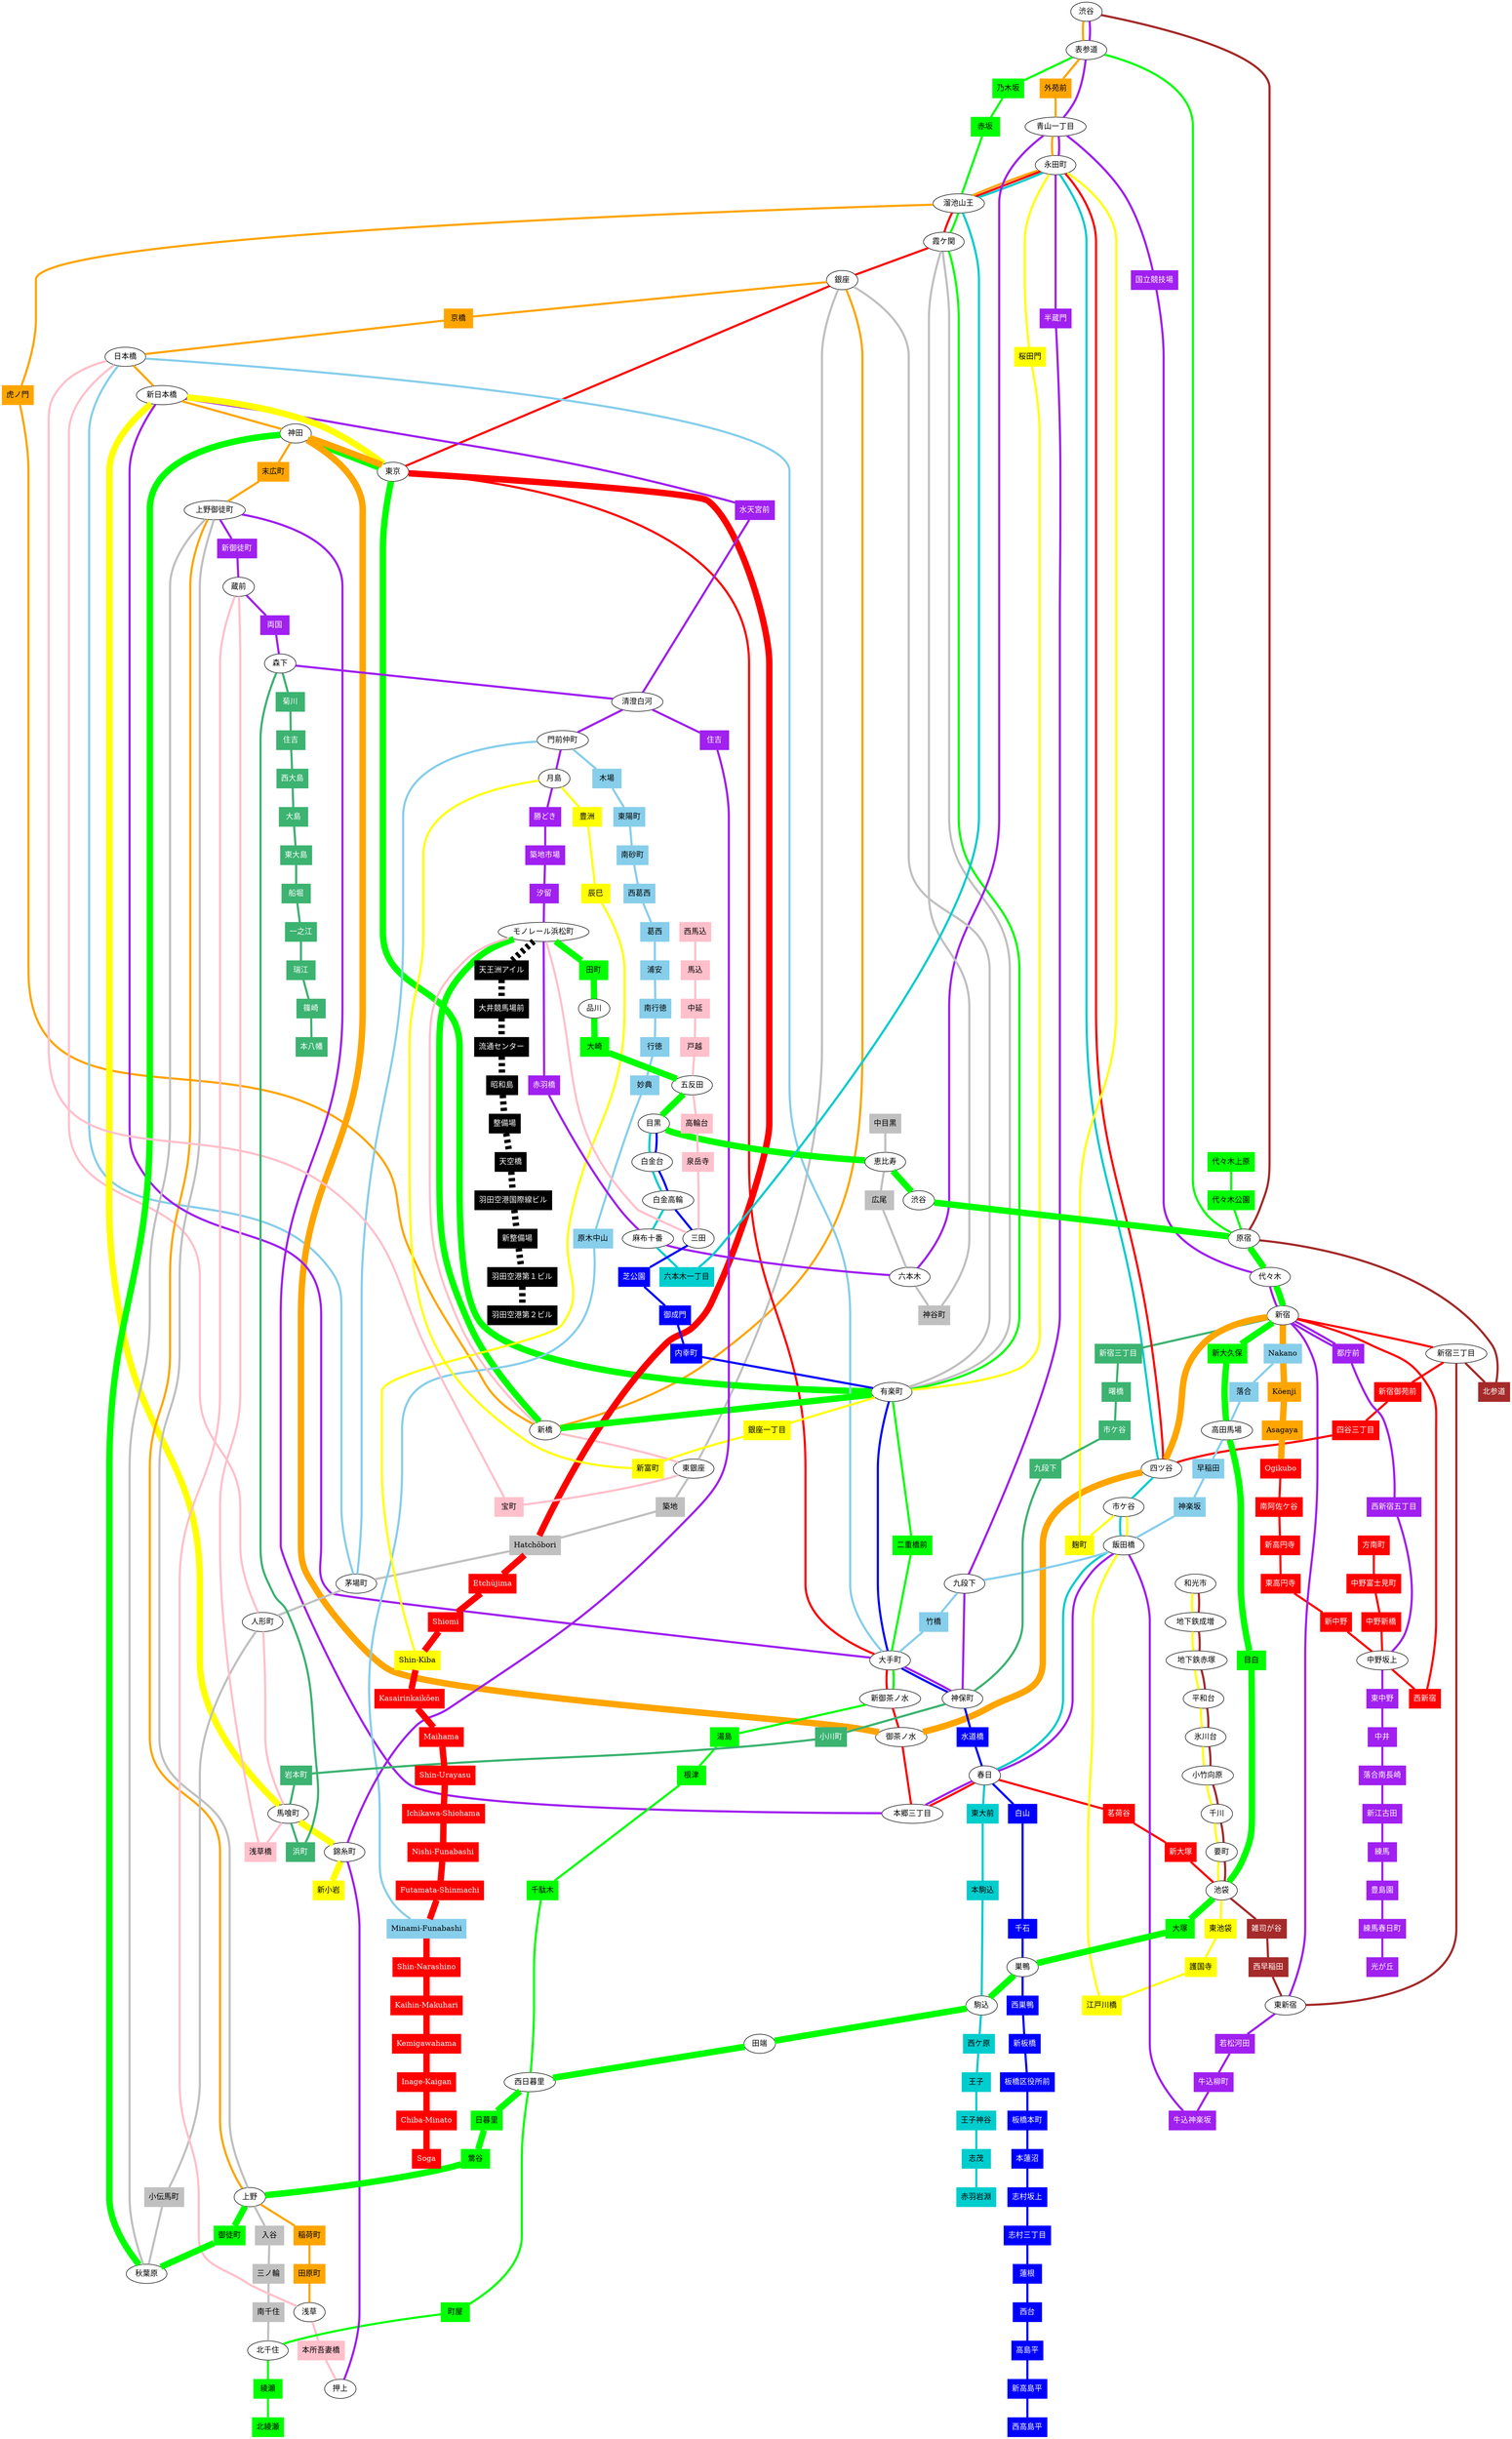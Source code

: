 // Tokyo Metro
// https://en.wikipedia.org/wiki/Tokyo_Metro

// Line                               | Code | Color   |
// -----------------------------------+------+---------+
// No 3:  Ginza Line                  | G    | orange  |
// No 4:  Marunouchi Line             | M    | red     |
// No 4:  Marunouchi Line Branch Line | m    | red     |
// No 2:  Hibiya Line                 | H    | gray    |
// No 5:  Tōzai Line                  | T    | skyblue |
// No 9:  Chiyoda Line                | C    | green   |
// No 8:  Yūrakuchō Line              | Y    | yellow  |
// No 11: Hanzōmon Line               | Z    | purple  |
// No 7:  Namboku Line                | N    | cyan3   |
// No 13: Fukutoshin Line             | F    | brown   |

// Toei
// https://en.wikipedia.org/wiki/Tokyo_Metropolitan_Bureau_of_Transportation

// Line                 | Code | Color          |
// ---------------------+------+----------------+
// No 1:  Asakusa Line  | A    | pink           |
// No 6:  Mita Line     | I    | blue           |
// No 10: Shinjuku Line | S    | mediumseagreen |
// No 12: Ōedo Line     | E    | purple         |

// Yamanote Line
// https://en.wikipedia.org/wiki/Yamanote_Line

// Line              | Code   | Color |
// ------------------+--------+-------+
// Yamanote Line     | JREY   | green |
// Tōhoku Main Line  | JREYTH | green |
// Tokaido Main Line | JREYTK | green |

// Tokyo Monorail
// https://en.wikipedia.org/wiki/Tokyo_Monorail

// Chūō Line (Rapid)
// https://en.wikipedia.org/wiki/Ch%C5%AB%C5%8D_Line_(Rapid)

// Sōbu Line (Rapid)
// https://en.wikipedia.org/wiki/S%C5%8Dbu_Line_(Rapid)

// TODO:

// Keikyū Airport Line
// https://en.wikipedia.org/wiki/Keiky%C5%AB_Airport_Line

// Tōkyū Dentetsu
// https://en.wikipedia.org/wiki/Tokyu_Corporation

// Yurikamome
// https://en.wikipedia.org/wiki/Yurikamome

graph tokyo_metro {
    node [shape=box, style=filled]
    edge [penwidth=4]

    //=============//
    // Tokyo Metro //
    //=============//

    // No 3: Ginza Line
    node [color=orange, fontcolor=black]
    G01_F16_JREY06_Z01 [label="渋谷", shape=ellipse, color=black, fontcolor=black, fillcolor=white]
    C04_G02_Z02 [label="表参道", shape=ellipse, color=black, fontcolor=black, fillcolor=white]
    G03 [label="外苑前"]
    E24_G04_Z03 [label="青山一丁目", shape=ellipse, color=black, fontcolor=black, fillcolor=white]
    M13_N07_G05_Y16_Z04 [label="赤坂見附", shape=ellipse, color=black, fontcolor=black, fillcolor=white]
    C07_G06_M14_N06 [label="溜池山王", shape=ellipse, color=black, fontcolor=black, fillcolor=white]
    G07 [label="虎ノ門"]
    A10_G08_JREYTK03 [label="新橋", shape=ellipse, color=black, fontcolor=black, fillcolor=white]
    G09_H08_M16 [label="銀座", shape=ellipse, color=black, fontcolor=black, fillcolor=white]
    G10 [label="京橋"]
    A13_G11_T10 [label="日本橋", shape=ellipse, color=black, fontcolor=black, fillcolor=white]
    G12_SB02_Z09 [label="三越前", shape=ellipse, color=black, fontcolor=black, fillcolor=white]
    CH02_G13_JREYTH08 [label="神田", shape=ellipse, color=black, fontcolor=black, fillcolor=white]
    G14 [label="末広町"]
    E09_G15_H16 [label="上野広小路", shape=ellipse, color=black, fontcolor=black, fillcolor=white]
    G16_H17_JREYTH05 [label="上野", shape=ellipse, color=black, fontcolor=black, fillcolor=white]
    G17 [label="稲荷町"]
    G18 [label="田原町"]
    A18_G19 [label="浅草", shape=ellipse, color=black, fontcolor=black, fillcolor=white]

    edge [color=orange]
    G01_F16_JREY06_Z01 -- C04_G02_Z02 -- G03 -- E24_G04_Z03 -- M13_N07_G05_Y16_Z04 -- C07_G06_M14_N06 -- G07 -- A10_G08_JREYTK03 -- G09_H08_M16 -- G10 -- A13_G11_T10 -- G12_SB02_Z09 -- CH02_G13_JREYTH08 -- G14 -- E09_G15_H16 -- G16_H17_JREYTH05 -- G17 -- G18 -- A18_G19

    // No 4: Marunouchi Line
    node [color=red, fontcolor=white]
    CH09_M01 [label="荻窪"]
    M02 [label="南阿佐ケ谷"]
    M03 [label="新高円寺"]
    M04 [label="東高円寺"]
    M05 [label="新中野"]
    E30_M06 [label="中野坂上", shape=ellipse, color=black, fontcolor=black, fillcolor=white]
    M07 [label="西新宿"]
    CH05_E01_E27_JREY09_M08_S01 [label="新宿", shape=ellipse, color=black, fontcolor=black, fillcolor=white]
    F13_M09 [label="新宿三丁目", shape=ellipse, color=black, fontcolor=black, fillcolor=white]
    M10 [label="新宿御苑前"]
    M11 [label="四谷三丁目"]
    CH04_M12_N08 [label="四ツ谷", shape=ellipse, color=black, fontcolor=black, fillcolor=white]
    M13_N07_G05_Y16_Z04 [label="赤坂見附", shape=ellipse, color=black, fontcolor=black, fillcolor=white]
    C07_G06_M14_N06 [label="国会議事堂前", shape=ellipse, color=black, fontcolor=black, fillcolor=white]
    C08_H06_M15 [label="霞ケ関", shape=ellipse, color=black, fontcolor=black, fillcolor=white]
    G09_H08_M16 [label="銀座", shape=ellipse, color=black, fontcolor=black, fillcolor=white]
    CH01_JREK01_JREYTH09_JREYTK01_M17_SB01 [label="東京", shape=ellipse, color=black, fontcolor=black, fillcolor=white]
    C11_I09_M18_T09_Z08 [label="大手町", shape=ellipse, color=black, fontcolor=black, fillcolor=white]
    C12_M19 [label="淡路町", shape=ellipse, color=black, fontcolor=black, fillcolor=white]
    CH03_M20 [label="御茶ノ水"]
    E08_M21 [label="本郷三丁目", shape=ellipse, color=black, fontcolor=black, fillcolor=white]
    E07_I12_M22_N11 [label="後楽園", shape=ellipse, color=black, fontcolor=black, fillcolor=white]
    M23 [label="茗荷谷"]
    M24 [label="新大塚"]
    F09_JREY13_M25_Y09 [label="池袋", shape=ellipse, color=black, fontcolor=black, fillcolor=white]

    edge [color=red]
    CH09_M01 -- M02 -- M03 -- M04 -- M05 -- E30_M06 -- M07 -- CH05_E01_E27_JREY09_M08_S01 -- F13_M09 -- M10 -- M11 -- CH04_M12_N08 -- M13_N07_G05_Y16_Z04 -- C07_G06_M14_N06 -- C08_H06_M15 -- G09_H08_M16 -- CH01_JREK01_JREYTH09_JREYTK01_M17_SB01 -- C11_I09_M18_T09_Z08 -- C12_M19 -- CH03_M20 -- E08_M21 -- E07_I12_M22_N11 -- M23 -- M24 -- F09_JREY13_M25_Y09

    // No 4: Marunouchi Line Branch Line
    node [color=red, fontcolor=white]
    m03 [label="方南町"]
    m04 [label="中野富士見町"]
    m05 [label="中野新橋"]
    E30_M06 [label="中野坂上", shape=ellipse, color=black, fontcolor=black, fillcolor=white]

    edge [color=red]
    m03 -- m04 -- m05 -- E30_M06

    // No 2: Hibiya Line
    node [color=gray, fontcolor=black]
    H01 [label="中目黒"]
    H02_JREY05 [label="恵比寿", shape=ellipse, color=black, fontcolor=black, fillcolor=white]
    H03 [label="広尾"]
    E23_H04 [label="六本木", shape=ellipse, color=black, fontcolor=black, fillcolor=white]
    H05 [label="神谷町"]
    C08_H06_M15 [label="霞ケ関", shape=ellipse, color=black, fontcolor=black, fillcolor=white]
    C09_H07_I08_JREYTK02_Y18 [label="日比谷", shape=ellipse, color=black, fontcolor=black, fillcolor=white]
    G09_H08_M16 [label="銀座", shape=ellipse, color=black, fontcolor=black, fillcolor=white]
    A11_H09 [label="東銀座", shape=ellipse, color=black, fontcolor=black, fillcolor=white]
    H10 [label="築地"]
    H11_JREK02 [label="八丁堀"]
    H12_T11 [label="茅場町", shape=ellipse, color=black, fontcolor=black, fillcolor=white]
    A14_H13 [label="人形町", shape=ellipse, color=black, fontcolor=black, fillcolor=white]
    H14 [label="小伝馬町"]
    H15_JREYTH07 [label="秋葉原", shape=ellipse, color=black, fontcolor=black, fillcolor=white]
    E09_G15_H16 [label="仲御徒町", shape=ellipse, color=black, fontcolor=black, fillcolor=white]
    G16_H17_JREYTH05 [label="上野", shape=ellipse, color=black, fontcolor=black, fillcolor=white]
    H18 [label="入谷"]
    H19 [label="三ノ輪"]
    H20 [label="南千住"]
    C18_H21 [label="北千住", shape=ellipse, color=black, fontcolor=black, fillcolor=white]

    edge [color=gray]
    H01 -- H02_JREY05 -- H03 -- E23_H04 -- H05 -- C08_H06_M15 -- C09_H07_I08_JREYTK02_Y18 -- G09_H08_M16 -- A11_H09 -- H10 -- H11_JREK02 -- H12_T11 -- A14_H13 -- H14 -- H15_JREYTH07 -- E09_G15_H16 -- G16_H17_JREYTH05 -- H18 -- H19 -- H20 -- C18_H21

    // No 5: Tōzai Line
    node [color=skyblue, fontcolor=black]
    CH06_T01 [label="中野"]
    T02 [label="落合"]
    JREY11_T03 [label="高田馬場", shape=ellipse, color=black, fontcolor=black, fillcolor=white]
    T04 [label="早稲田"]
    T05 [label="神楽坂"]
    E06_N10_T06_Y13 [label="飯田橋", shape=ellipse, color=black, fontcolor=black, fillcolor=white]
    T07_Z06 [label="九段下", shape=ellipse, color=black, fontcolor=black, fillcolor=white]
    T08 [label="竹橋"]
    C11_I09_M18_T09_Z08 [label="大手町", shape=ellipse, color=black, fontcolor=black, fillcolor=white]
    A13_G11_T10 [label="日本橋", shape=ellipse, color=black, fontcolor=black, fillcolor=white]
    H12_T11 [label="茅場町", shape=ellipse, color=black, fontcolor=black, fillcolor=white]
    E15_T12 [label="門前仲町", shape=ellipse, color=black, fontcolor=black, fillcolor=white]
    T13 [label="木場"]
    T14 [label="東陽町"]
    T15 [label="南砂町"]
    T16 [label="西葛西"]
    T17 [label="葛西"]
    T18 [label="浦安"]
    T19 [label="南行徳"]
    T20 [label="行徳"]
    T21 [label="妙典"]
    T22 [label="原木中山"]
    JREK12_T23 [label="西船橋"]

    edge [color=skyblue]
    CH06_T01 -- T02 -- JREY11_T03 -- T04 -- T05 -- E06_N10_T06_Y13 -- T07_Z06 -- T08 -- C11_I09_M18_T09_Z08 -- A13_G11_T10 -- H12_T11 -- E15_T12 -- T13 -- T14 -- T15 -- T16 -- T17 -- T18 -- T19 -- T20 -- T21 -- T22 -- JREK12_T23

    // No 9: Chiyoda Line
    node [color=green, fontcolor=black]
    C01 [label="代々木上原"]
    C02 [label="代々木公園"]
    C03_F15_JREY07 [label="明治神宮前", shape=ellipse, color=black, fontcolor=black, fillcolor=white]
    C04_G02_Z02 [label="表参道", shape=ellipse, color=black, fontcolor=black, fillcolor=white]
    C05 [label="乃木坂"]
    C06 [label="赤坂"]
    C07_G06_M14_N06 [label="国会議事堂前", shape=ellipse, color=black, fontcolor=black, fillcolor=white]
    C08_H06_M15 [label="霞ケ関", shape=ellipse, color=black, fontcolor=black, fillcolor=white]
    C09_H07_I08_JREYTK02_Y18 [label="日比谷", shape=ellipse, color=black, fontcolor=black, fillcolor=white]
    C10 [label="二重橋前"]
    C11_I09_M18_T09_Z08 [label="大手町", shape=ellipse, color=black, fontcolor=black, fillcolor=white]
    C12_M19 [label="新御茶ノ水", shape=ellipse, color=black, fontcolor=black, fillcolor=white]
    C13 [label="湯島"]
    C14 [label="根津"]
    C15 [label="千駄木"]
    C16_JREYTH02 [label="西日暮里", shape=ellipse, color=black, fontcolor=black, fillcolor=white]
    C17 [label="町屋"]
    C18_H21 [label="北千住", shape=ellipse, color=black, fontcolor=black, fillcolor=white]
    C19 [label="綾瀬"]
    C20 [label="北綾瀬"]

    edge [color=green]
    C01 -- C02 -- C03_F15_JREY07 -- C04_G02_Z02 -- C05 -- C06 -- C07_G06_M14_N06 -- C08_H06_M15 -- C09_H07_I08_JREYTK02_Y18 -- C10 -- C11_I09_M18_T09_Z08 -- C12_M19 -- C13 -- C14 -- C15 -- C16_JREYTH02 -- C17 -- C18_H21 -- C19 -- C20

    // No 8: Yūrakuchō Line
    node [color=yellow, fontcolor=black]
    F01_Y01 [label="和光市", shape=ellipse, color=black, fontcolor=black, fillcolor=white]
    F02_Y02 [label="地下鉄成増", shape=ellipse, color=black, fontcolor=black, fillcolor=white]
    F03_Y03 [label="地下鉄赤塚", shape=ellipse, color=black, fontcolor=black, fillcolor=white]
    F04_Y04 [label="平和台", shape=ellipse, color=black, fontcolor=black, fillcolor=white]
    F05_Y05 [label="氷川台", shape=ellipse, color=black, fontcolor=black, fillcolor=white]
    F06_Y06 [label="小竹向原", shape=ellipse, color=black, fontcolor=black, fillcolor=white]
    F07_Y07 [label="千川", shape=ellipse, color=black, fontcolor=black, fillcolor=white]
    F08_Y08 [label="要町", shape=ellipse, color=black, fontcolor=black, fillcolor=white]
    F09_JREY13_M25_Y09 [label="池袋", shape=ellipse, color=black, fontcolor=black, fillcolor=white]
    Y10 [label="東池袋"]
    Y11 [label="護国寺"]
    Y12 [label="江戸川橋"]
    E06_N10_T06_Y13 [label="飯田橋", shape=ellipse, color=black, fontcolor=black, fillcolor=white]
    N09_Y14 [label="市ヶ谷", shape=ellipse, color=black, fontcolor=black, fillcolor=white]
    Y15 [label="麹町"]
    M13_N07_G05_Y16_Z04 [label="永田町", shape=ellipse, color=black, fontcolor=black, fillcolor=white]
    Y17 [label="桜田門"]
    C09_H07_I08_JREYTK02_Y18 [label="有楽町", shape=ellipse, color=black, fontcolor=black, fillcolor=white]
    Y19 [label="銀座一丁目"]
    Y20 [label="新富町"]
    E16_Y21 [label="月島", shape=ellipse, color=black, fontcolor=black, fillcolor=white]
    Y22 [label="豊洲"]
    Y23 [label="辰巳"]
    JREK05_Y24 [label="新木場"]

    edge [color=yellow]
    F01_Y01 -- F02_Y02 -- F03_Y03 -- F04_Y04 -- F05_Y05 -- F06_Y06 -- F07_Y07 -- F08_Y08 -- F09_JREY13_M25_Y09 -- Y10 -- Y11 -- Y12 -- E06_N10_T06_Y13 -- N09_Y14 -- Y15 -- M13_N07_G05_Y16_Z04 -- Y17 -- C09_H07_I08_JREYTK02_Y18 -- Y19 -- Y20 -- E16_Y21 -- Y22 -- Y23 -- JREK05_Y24

    // No 11: Hanzōmon Line
    node [color=purple, fontcolor=white]
    G01_F16_JREY06_Z01 [label="渋谷", shape=ellipse, color=black, fontcolor=black, fillcolor=white]
    C04_G02_Z02 [label="表参道", shape=ellipse, color=black, fontcolor=black, fillcolor=white]
    E24_G04_Z03 [label="青山一丁目", shape=ellipse, color=black, fontcolor=black, fillcolor=white]
    M13_N07_G05_Y16_Z04 [label="永田町", shape=ellipse, color=black, fontcolor=black, fillcolor=white]
    Z05 [label="半蔵門"]
    T07_Z06 [label="九段下", shape=ellipse, color=black, fontcolor=black, fillcolor=white]
    I10_S06_Z07 [label="神保町", shape=ellipse, color=black, fontcolor=black, fillcolor=white]
    C11_I09_M18_T09_Z08 [label="大手町", shape=ellipse, color=black, fontcolor=black, fillcolor=white]
    G12_SB02_Z09 [label="三越前", shape=ellipse, color=black, fontcolor=black, fillcolor=white]
    Z10 [label="水天宮前"]
    E14_Z11 [label="清澄白河", shape=ellipse, color=black, fontcolor=black, fillcolor=white]
    Z12 [label="住吉"]
    SB04_Z13 [label="錦糸町"]
    A20_Z14 [label="押上", shape=ellipse, color=black, fontcolor=black, fillcolor=white]

    edge [color=purple]
    G01_F16_JREY06_Z01 -- C04_G02_Z02 -- E24_G04_Z03 -- M13_N07_G05_Y16_Z04 -- Z05 -- T07_Z06 -- I10_S06_Z07 -- C11_I09_M18_T09_Z08 -- G12_SB02_Z09 -- Z10 -- E14_Z11 -- Z12 -- SB04_Z13 -- A20_Z14

    // No 7: Namboku Line
    node [color=cyan3, fontcolor=black]
    I01_JREY04_N01 [label="目黒", shape=ellipse, color=black, fontcolor=black, fillcolor=white]
    I02_N02 [label="白金台", shape=ellipse, color=black, fontcolor=black, fillcolor=white]
    I03_N03 [label="白金高輪", shape=ellipse, color=black, fontcolor=black, fillcolor=white]
    E22_N04 [label="麻布十番", shape=ellipse, color=black, fontcolor=black, fillcolor=white]
    N05 [label="六本木一丁目"]
    C07_G06_M14_N06 [label="溜池山王", shape=ellipse, color=black, fontcolor=black, fillcolor=white]
    M13_N07_G05_Y16_Z04 [label="永田町", shape=ellipse, color=black, fontcolor=black, fillcolor=white]
    CH04_M12_N08 [label="四ツ谷", shape=ellipse, color=black, fontcolor=black, fillcolor=white]
    N09_Y14 [label="市ケ谷", shape=ellipse, color=black, fontcolor=black, fillcolor=white]
    E06_N10_T06_Y13 [label="飯田橋", shape=ellipse, color=black, fontcolor=black, fillcolor=white]
    E07_I12_M22_N11 [label="後楽園", shape=ellipse, color=black, fontcolor=black, fillcolor=white]
    N12 [label="東大前"]
    N13 [label="本駒込"]
    JREY16_N14 [label="駒込", shape=ellipse, color=black, fontcolor=black, fillcolor=white]
    N15 [label="西ケ原"]
    N16 [label="王子"]
    N17 [label="王子神谷"]
    N18 [label="志茂"]
    N19 [label="赤羽岩淵"]

    edge [color=cyan3]
    I01_JREY04_N01 -- I02_N02 -- I03_N03 -- E22_N04 -- N05 -- C07_G06_M14_N06 -- M13_N07_G05_Y16_Z04 -- CH04_M12_N08 -- N09_Y14 -- E06_N10_T06_Y13 -- E07_I12_M22_N11 -- N12 -- N13 -- JREY16_N14 -- N15 -- N16 -- N17 -- N18 -- N19

    // No 13: Fukutoshin Line
    node [color=brown, fontcolor=white]
    F01_Y01 [label="和光市", shape=ellipse, color=black, fontcolor=black, fillcolor=white]
    F02_Y02 [label="地下鉄成増", shape=ellipse, color=black, fontcolor=black, fillcolor=white]
    F03_Y03 [label="地下鉄赤塚", shape=ellipse, color=black, fontcolor=black, fillcolor=white]
    F04_Y04 [label="平和台", shape=ellipse, color=black, fontcolor=black, fillcolor=white]
    F05_Y05 [label="氷川台", shape=ellipse, color=black, fontcolor=black, fillcolor=white]
    F06_Y06 [label="小竹向原", shape=ellipse, color=black, fontcolor=black, fillcolor=white]
    F07_Y07 [label="千川", shape=ellipse, color=black, fontcolor=black, fillcolor=white]
    F08_Y08 [label="要町", shape=ellipse, color=black, fontcolor=black, fillcolor=white]
    F09_JREY13_M25_Y09 [label="池袋", shape=ellipse, color=black, fontcolor=black, fillcolor=white]
    F10 [label="雑司が谷"]
    F11 [label="西早稲田"]
    E02_F12 [label="東新宿", shape=ellipse, color=black, fontcolor=black, fillcolor=white]
    F13_M09 [label="新宿三丁目", shape=ellipse, color=black, fontcolor=black, fillcolor=white]
    F14 [label="北参道"]
    C03_F15_JREY07 [label="明治神宮前", shape=ellipse, color=black, fontcolor=black, fillcolor=white]
    G01_F16_JREY06_Z01 [label="渋谷", shape=ellipse, color=black, fontcolor=black, fillcolor=white]

    edge [color=brown]
    F01_Y01 -- F02_Y02 -- F03_Y03 -- F04_Y04 -- F05_Y05 -- F06_Y06 -- F07_Y07 -- F08_Y08 -- F09_JREY13_M25_Y09 -- F10 -- F11 -- E02_F12 -- F13_M09 -- F14 -- C03_F15_JREY07 -- G01_F16_JREY06_Z01

    //======//
    // Toei //
    //======//

    // No 1: Asakusa Line
    node [color=pink, fontcolor=black]
    A01 [label="西馬込"]
    A02 [label="馬込"]
    A03 [label="中延"]
    A04 [label="戸越"]
    A05_JREY03 [label="五反田", shape=ellipse, color=black, fontcolor=black, fillcolor=white]
    A06 [label="高輪台"]
    A07 [label="泉岳寺"]
    A08_I04 [label="三田", shape=ellipse, color=black, fontcolor=black, fillcolor=white]
    A09_E20_JREYTK04_TM01 [label="大門", shape=ellipse, color=black, fontcolor=black, fillcolor=white]
    A10_G08_JREYTK03 [label="新橋", shape=ellipse, color=black, fontcolor=black, fillcolor=white]
    A11_H09 [label="東銀座", shape=ellipse, color=black, fontcolor=black, fillcolor=white]
    A12 [label="宝町"]
    A13_G11_T10 [label="日本橋", shape=ellipse, color=black, fontcolor=black, fillcolor=white]
    A14_H13 [label="人形町", shape=ellipse, color=black, fontcolor=black, fillcolor=white]
    A15_S09_SB03 [label="東日本橋", shape=ellipse, color=black, fontcolor=black, fillcolor=white]
    A16 [label="浅草橋"]
    A17_E11 [label="蔵前", shape=ellipse, color=black, fontcolor=black, fillcolor=white]
    A18_G19 [label="浅草", shape=ellipse, color=black, fontcolor=black, fillcolor=white]
    A19 [label="本所吾妻橋"]
    A20_Z14 [label="押上", shape=ellipse, color=black, fontcolor=black, fillcolor=white]

    edge [color=pink]
    A01 -- A02 -- A03 -- A04 -- A05_JREY03 -- A06 -- A07 -- A08_I04 -- A09_E20_JREYTK04_TM01 -- A10_G08_JREYTK03 -- A11_H09 -- A12 -- A13_G11_T10 -- A14_H13 -- A15_S09_SB03 -- A16 -- A17_E11 -- A18_G19 -- A19 -- A20_Z14

    // No 6: Mita Line
    node [color=blue, fontcolor=white]
    I01_JREY04_N01 [label="目黒", shape=ellipse, color=black, fontcolor=black, fillcolor=white]
    I02_N02 [label="白金台", shape=ellipse, color=black, fontcolor=black, fillcolor=white]
    I03_N03 [label="白金高輪", shape=ellipse, color=black, fontcolor=black, fillcolor=white]
    A08_I04 [label="三田", shape=ellipse, color=black, fontcolor=black, fillcolor=white]
    I05 [label="芝公園"]
    I06 [label="御成門"]
    I07 [label="内幸町"]
    C09_H07_I08_JREYTK02_Y18 [label="日比谷", shape=ellipse, color=black, fontcolor=black, fillcolor=white]
    C11_I09_M18_T09_Z08 [label="大手町", shape=ellipse, color=black, fontcolor=black, fillcolor=white]
    I10_S06_Z07 [label="神保町", shape=ellipse, color=black, fontcolor=black, fillcolor=white]
    I11 [label="水道橋"]
    E07_I12_M22_N11 [label="春日", shape=ellipse, color=black, fontcolor=black, fillcolor=white]
    I13 [label="白山"]
    I14 [label="千石"]
    I15_JREY15 [label="巣鴨", shape=ellipse, color=black, fontcolor=black, fillcolor=white]
    I16 [label="西巣鴨"]
    I17 [label="新板橋"]
    I18 [label="板橋区役所前"]
    I19 [label="板橋本町"]
    I20 [label="本蓮沼"]
    I21 [label="志村坂上"]
    I22 [label="志村三丁目"]
    I23 [label="蓮根"]
    I24 [label="西台"]
    I25 [label="高島平"]
    I26 [label="新高島平"]
    I27 [label="西高島平"]

    edge [color=blue]
    I01_JREY04_N01 -- I02_N02 -- I03_N03 -- A08_I04 -- I05 -- I06 -- I07 -- C09_H07_I08_JREYTK02_Y18 -- C11_I09_M18_T09_Z08 -- I10_S06_Z07 -- I11 -- E07_I12_M22_N11 -- I13 -- I14 -- I15_JREY15 -- I16 -- I17 -- I18 -- I19 -- I20 -- I21 -- I22 -- I23 -- I24 -- I25 -- I26 -- I27

    // No 10: Shinjuku Line
    node [color=mediumseagreen, fontcolor=white]
    CH05_E01_E27_JREY09_M08_S01 [label="新宿", shape=ellipse, color=black, fontcolor=black, fillcolor=white]
    S02 [label="新宿三丁目"]
    S03 [label="曙橋"]
    S04 [label="市ケ谷"]
    S05 [label="九段下"]
    I10_S06_Z07 [label="神保町", shape=ellipse, color=black, fontcolor=black, fillcolor=white]
    S07 [label="小川町"]
    S08 [label="岩本町"]
    A15_S09_SB03 [label="馬喰横山", shape=ellipse, color=black, fontcolor=black, fillcolor=white]
    S10 [label="浜町"]
    E13_S11 [label="森下", shape=ellipse, color=black, fontcolor=black, fillcolor=white]
    S12 [label="菊川"]
    S13 [label="住吉"]
    S14 [label="西大島"]
    S15 [label="大島"]
    S16 [label="東大島"]
    S17 [label="船堀"]
    S18 [label="一之江"]
    S19 [label="瑞江"]
    S20 [label="篠崎"]
    S21 [label="本八幡"]

    edge [color=mediumseagreen]
    CH05_E01_E27_JREY09_M08_S01 -- S02 -- S03 -- S04 -- S05 -- I10_S06_Z07 -- S07 -- S08 -- A15_S09_SB03 -- S10 -- E13_S11 -- S12 -- S13 -- S14 -- S15 -- S16 -- S17 -- S18 -- S19 -- S20 -- S21

    // No 12: Ōedo Line
    node [color=purple, fontcolor=white]
    E28 [label="都庁前"]
    CH05_E01_E27_JREY09_M08_S01 [label="新宿西口", shape=ellipse, color=black, fontcolor=black, fillcolor=white]
    E02_F12 [label="東新宿", shape=ellipse, color=black, fontcolor=black, fillcolor=white]
    E03 [label="若松河田"]
    E04 [label="牛込柳町"]
    E05 [label="牛込神楽坂"]
    E06_N10_T06_Y13 [label="飯田橋", shape=ellipse, color=black, fontcolor=black, fillcolor=white]
    E07_I12_M22_N11 [label="春日", shape=ellipse, color=black, fontcolor=black, fillcolor=white]
    E08_M21 [label="本郷三丁目", shape=ellipse, color=black, fontcolor=black, fillcolor=white]
    E09_G15_H16 [label="上野御徒町", shape=ellipse, color=black, fontcolor=black, fillcolor=white]
    E10 [label="新御徒町"]
    A17_E11 [label="蔵前", shape=ellipse, color=black, fontcolor=black, fillcolor=white]
    E12 [label="両国"]
    E13_S11 [label="森下", shape=ellipse, color=black, fontcolor=black, fillcolor=white]
    E14_Z11 [label="清澄白河", shape=ellipse, color=black, fontcolor=black, fillcolor=white]
    E15_T12 [label="門前仲町", shape=ellipse, color=black, fontcolor=black, fillcolor=white]
    E16_Y21 [label="月島", shape=ellipse, color=black, fontcolor=black, fillcolor=white]
    E17 [label="勝どき"]
    E18 [label="築地市場"]
    E19 [label="汐留"]
    A09_E20_JREYTK04_TM01 [label="大門", shape=ellipse, color=black, fontcolor=black, fillcolor=white]
    E21 [label="赤羽橋"]
    E22_N04 [label="麻布十番", shape=ellipse, color=black, fontcolor=black, fillcolor=white]
    E23_H04 [label="六本木", shape=ellipse, color=black, fontcolor=black, fillcolor=white]
    E24_G04_Z03 [label="青山一丁目", shape=ellipse, color=black, fontcolor=black, fillcolor=white]
    E25 [label="国立競技場"]
    E26_JREY08 [label="代々木", shape=ellipse, color=black, fontcolor=black, fillcolor=white]
    CH05_E01_E27_JREY09_M08_S01 [label="新宿", shape=ellipse, color=black, fontcolor=black, fillcolor=white]
    E28 [label="都庁前"]
    E29 [label="西新宿五丁目"]
    E30_M06 [label="中野坂上", shape=ellipse, color=black, fontcolor=black, fillcolor=white]
    E31 [label="東中野"]
    E32 [label="中井"]
    E33 [label="落合南長崎"]
    E34 [label="新江古田"]
    E35 [label="練馬"]
    E36 [label="豊島園"]
    E37 [label="練馬春日町"]
    E38 [label="光が丘"]

    edge [color=purple]
    E28 -- CH05_E01_E27_JREY09_M08_S01 -- E02_F12 -- E03 -- E04 -- E05 -- E06_N10_T06_Y13 -- E07_I12_M22_N11 -- E08_M21 -- E09_G15_H16 -- E10 -- A17_E11 -- E12 -- E13_S11 -- E14_Z11 -- E15_T12 -- E16_Y21 -- E17 -- E18 -- E19 -- A09_E20_JREYTK04_TM01 -- E21 -- E22_N04 -- E23_H04 -- E24_G04_Z03 -- E25 -- E26_JREY08 -- CH05_E01_E27_JREY09_M08_S01 -- E28 -- E29 -- E30_M06 -- E31 -- E32 -- E33 -- E34 -- E35 -- E36 -- E37 -- E38

    //=========//
    // JR East //
    //=========//

    // JR East: Yamanote Line
    node [color=green, fontcolor=black]
    JREY01_JREYTK06 [label="品川", shape=ellipse, color=black, fontcolor=black, fillcolor=white]
    JREY02 [label="大崎"]
    A05_JREY03 [label="五反田", shape=ellipse, color=black, fontcolor=black, fillcolor=white]
    I01_JREY04_N01 [label="目黒", shape=ellipse, color=black, fontcolor=black, fillcolor=white]
    H02_JREY05 [label="恵比寿", shape=ellipse, color=black, fontcolor=black, fillcolor=white]
    F16_G01_JREY06_Z01 [label="渋谷", shape=ellipse, color=black, fontcolor=black, fillcolor=white]
    C03_F15_JREY07 [label="原宿", shape=ellipse, color=black, fontcolor=black, fillcolor=white]
    E26_JREY08 [label="代々木", shape=ellipse, color=black, fontcolor=black, fillcolor=white]
    CH05_E01_E27_JREY09_M08_S01 [label="新宿", shape=ellipse, color=black, fontcolor=black, fillcolor=white]
    JREY10 [label="新大久保"]
    JREY11_T03 [label="高田馬場", shape=ellipse, color=black, fontcolor=black, fillcolor=white]
    JREY12 [label="目白"]
    F09_JREY13_M25_Y09 [label="池袋", shape=ellipse, color=black, fontcolor=black, fillcolor=white]
    JREY14 [label="大塚"]
    I15_JREY15 [label="巣鴨", shape=ellipse, color=black, fontcolor=black, fillcolor=white]
    JREY16_N14 [label="駒込", shape=ellipse, color=black, fontcolor=black, fillcolor=white]
    JREY17_JREYTH01 [label="田端", shape=ellipse, color=black, fontcolor=black, fillcolor=white]

    edge [color=green, penwidth=12]
    JREY01_JREYTK06 -- JREY02 -- A05_JREY03 -- I01_JREY04_N01 -- H02_JREY05 -- F16_G01_JREY06_Z01 -- C03_F15_JREY07 -- E26_JREY08 -- CH05_E01_E27_JREY09_M08_S01 -- JREY10 -- JREY11_T03 -- JREY12 -- F09_JREY13_M25_Y09 -- JREY14 -- I15_JREY15 -- JREY16_N14 -- JREY17_JREYTH01

    // Tōhoku Main Line (Yamanote ring)
    node [color=green, fontcolor=black]
    JREY17_JREYTH01 [label="田端", shape=ellipse, color=black, fontcolor=black, fillcolor=white]
    C16_JREYTH02 [label="西日暮里", shape=ellipse, color=black, fontcolor=black, fillcolor=white]
    JREYTH03 [label="日暮里"]
    JREYTH04 [label="鶯谷"]
    G16_H17_JREYTH05 [label="上野", shape=ellipse, color=black, fontcolor=black, fillcolor=white]
    JREYTH06 [label="御徒町"]
    H15_JREYTH07 [label="秋葉原", shape=ellipse, color=black, fontcolor=black, fillcolor=white]
    CH02_G13_JREYTH08 [label="神田", shape=ellipse, color=black, fontcolor=black, fillcolor=white]
    CH01_JREK01_JREYTH09_JREYTK01_M17_SB01 [label="東京", shape=ellipse, color=black, fontcolor=black, fillcolor=white]

    edge [color=green, penwidth=12]
    JREY17_JREYTH01 -- C16_JREYTH02 -- JREYTH03 -- JREYTH04 -- G16_H17_JREYTH05 -- JREYTH06 -- H15_JREYTH07 -- CH02_G13_JREYTH08 -- CH01_JREK01_JREYTH09_JREYTK01_M17_SB01

    // Tokaido Main Line (Yamanote ring)
    node [color=green, fontcolor=black]
    CH01_JREK01_JREYTH09_JREYTK01_M17_SB01 [label="東京", shape=ellipse, color=black, fontcolor=black, fillcolor=white]
    C09_H07_I08_JREYTK02_Y18 [label="有楽町", shape=ellipse, color=black, fontcolor=black, fillcolor=white]
    A10_G08_JREYTK03 [label="新橋", shape=ellipse, color=black, fontcolor=black, fillcolor=white]
    A09_E20_JREYTK04_TM01 [label="浜松町", shape=ellipse, color=black, fontcolor=black, fillcolor=white]
    JREYTK05 [label="田町"]
    JREY01_JREYTK06 [label="品川", shape=ellipse, color=black, fontcolor=black, fillcolor=white]

    edge [color=green, penwidth=12]
    CH01_JREK01_JREYTH09_JREYTK01_M17_SB01 -- C09_H07_I08_JREYTK02_Y18 -- A10_G08_JREYTK03 -- A09_E20_JREYTK04_TM01 -- JREYTK05 -- JREY01_JREYTK06

    // Keiyō Line
    node [color=red, fontcolor=white]
    CH01_JREK01_JREYTH09_JREYTK01_M17_SB01 [label="Tokyo"]
    H11_JREK02 [label="Hatchōbori"]
    JREK03 [label="Etchūjima"]
    JREK04 [label="Shiomi"]
    JREK05_Y24 [label="Shin-Kiba"]
    JREK06 [label="Kasairinkaikōen"]
    JREK07 [label="Maihama"]
    JREK08 [label="Shin-Urayasu"]
    JREK09 [label="Ichikawa-Shiohama"]
    JREK10 [label="Nishi-Funabashi"]
    JREK11 [label="Futamata-Shinmachi"]
    JREK12_T23 [label="Minami-Funabashi"]
    JREK13 [label="Shin-Narashino"]
    JREK14 [label="Kaihin-Makuhari"]
    JREK15 [label="Kemigawahama"]
    JREK16 [label="Inage-Kaigan"]
    JREK17 [label="Chiba-Minato"]
    JREK18 [label="Soga"]

    edge [color=red, penwidth=12]
    CH01_JREK01_JREYTH09_JREYTK01_M17_SB01 -- H11_JREK02 -- JREK03 -- JREK04 -- JREK05_Y24 -- JREK06 -- JREK07 -- JREK08 -- JREK09 -- JREK10 -- JREK11 -- JREK12_T23 -- JREK13 -- JREK14 -- JREK15 -- JREK16 -- JREK17 -- JREK18

    //================//
    // Tokyo Monorail //
    //================//

    node [color=black, fontcolor=white]
    A09_E20_JREYTK04_TM01 [label="モノレール浜松町", shape=ellipse, color=black, fontcolor=black, fillcolor=white]
    TM02 [label="天王洲アイル"]
    TM03 [label="大井競馬場前"]
    TM04 [label="流通センター"]
    TM05 [label="昭和島"]
    TM06 [label="整備場"]
    TM07 [label="天空橋"]
    TM08 [label="羽田空港国際線ビル"]
    TM09 [label="新整備場"]
    TM10 [label="羽田空港第１ビル"]
    TM11 [label="羽田空港第２ビル"]

    edge [color=black, style=dashed]
    A09_E20_JREYTK04_TM01 -- TM02 -- TM03 -- TM04 -- TM05 -- TM06 -- TM07 -- TM08 -- TM09 -- TM10 -- TM11

    //===================//
    // Chūō Line (Rapid) //
    //===================//

    node [color=orange, fontcolor=black]
    CH01_JREK01_JREYTH09_JREYTK01_M17_SB01 [label="東京", shape=ellipse, color=black, fontcolor=black, fillcolor=white]
    CH02_G13_JREYTH08 [label="神田", shape=ellipse, color=black, fontcolor=black, fillcolor=white]
    CH03_M20 [label="御茶ノ水", shape=ellipse, color=black, fontcolor=black, fillcolor=white]
    CH04_M12_N08 [label="四ツ谷", shape=ellipse, color=black, fontcolor=black, fillcolor=white]
    CH05_E01_E27_JREY09_M08_S01 [label="新宿", shape=ellipse, color=black, fontcolor=black, fillcolor=white]
    CH06_T01 [label="Nakano"]
    CH07 [label="Kōenji"]
    CH08 [label="Asagaya"]
    CH09_M01 [label="Ogikubo"]

    edge [color=orange, style=solid, penwidth=12]
    CH01_JREK01_JREYTH09_JREYTK01_M17_SB01 -- CH02_G13_JREYTH08 -- CH03_M20 -- CH04_M12_N08 -- CH05_E01_E27_JREY09_M08_S01 -- CH06_T01 -- CH07 -- CH08 -- CH09_M01

    //===================//
    // Sōbu Line (Rapid) //
    //===================//

    node [color=yellow, fontcolor=black]
    CH01_JREK01_JREYTH09_JREYTK01_M17_SB01 [label="東京", shape=ellipse, color=black, fontcolor=black, fillcolor=white]
    G12_SB02_Z09 [label="新日本橋", shape=ellipse, color=black, fontcolor=black, fillcolor=white]
    A15_S09_SB03 [label="馬喰町", shape=ellipse, color=black, fontcolor=black, fillcolor=white]
    SB04_Z13 [label="錦糸町", shape=ellipse, color=black, fontcolor=black, fillcolor=white]
    SB05 [label="新小岩"]

    edge [color=yellow, style=solid, penwidth=12]
    CH01_JREK01_JREYTH09_JREYTK01_M17_SB01 -- G12_SB02_Z09 -- A15_S09_SB03 -- SB04_Z13 -- SB05
}

